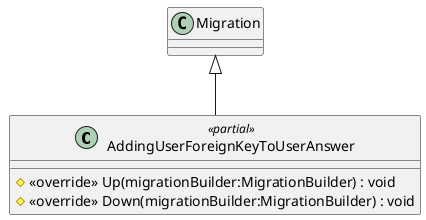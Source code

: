 @startuml
class AddingUserForeignKeyToUserAnswer <<partial>> {
    # <<override>> Up(migrationBuilder:MigrationBuilder) : void
    # <<override>> Down(migrationBuilder:MigrationBuilder) : void
}
Migration <|-- AddingUserForeignKeyToUserAnswer
@enduml
